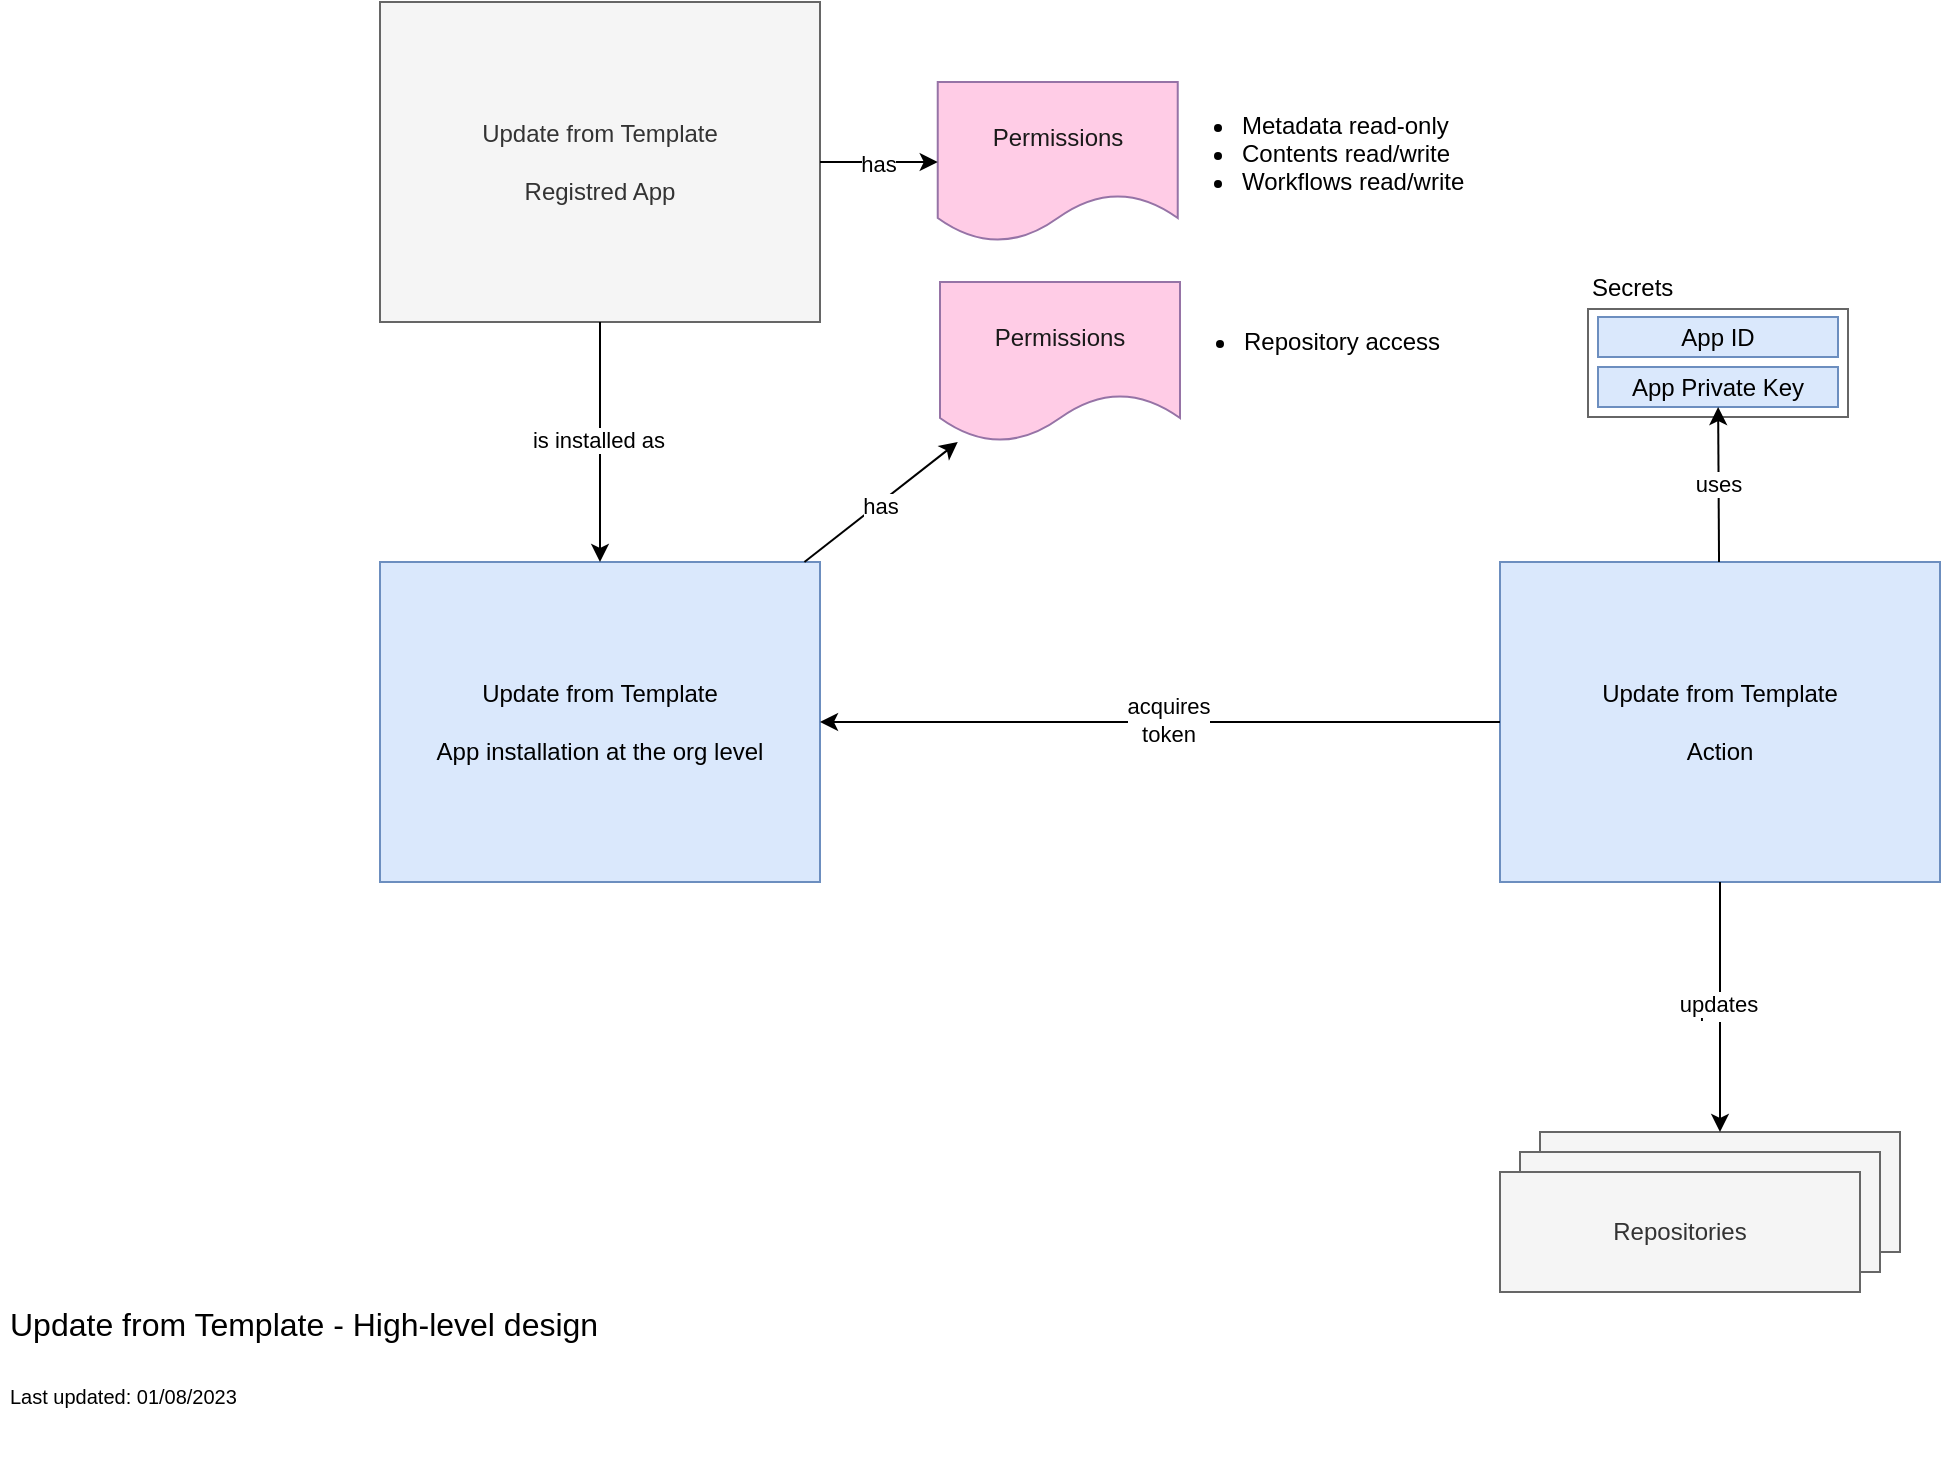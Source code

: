<mxfile version="21.6.5" type="device">
  <diagram name="Update from Template - High-level design" id="HNA4ruy8jlA4YYfhhtkU">
    <mxGraphModel dx="2313" dy="1334" grid="1" gridSize="5" guides="1" tooltips="1" connect="1" arrows="1" fold="1" page="1" pageScale="1" pageWidth="1169" pageHeight="827" background="none" math="0" shadow="0">
      <root>
        <mxCell id="0" />
        <mxCell id="1" parent="0" />
        <mxCell id="tF4kJ36vgRh0v8QVixF1-22" value="" style="rounded=0;whiteSpace=wrap;html=1;fillColor=none;fontColor=#333333;strokeColor=#666666;" vertex="1" parent="1">
          <mxGeometry x="799" y="244.5" width="130" height="54" as="geometry" />
        </mxCell>
        <mxCell id="ivtmZmyJrMCVqw1YNCTe-31" value="Update from Template&lt;br&gt;&lt;br&gt;Registred App" style="rounded=0;whiteSpace=wrap;html=1;fillColor=#f5f5f5;strokeColor=#666666;fontColor=#333333;" parent="1" vertex="1">
          <mxGeometry x="195" y="91" width="220" height="160" as="geometry" />
        </mxCell>
        <mxCell id="ivtmZmyJrMCVqw1YNCTe-40" value="&lt;h1&gt;&lt;span style=&quot;font-size: 16px; background-color: initial; font-weight: normal;&quot;&gt;Update from Template - High-level design&lt;/span&gt;&lt;br&gt;&lt;/h1&gt;&lt;p&gt;&lt;span style=&quot;font-size: 10px; background-color: initial;&quot;&gt;Last updated: 01/08/2023&lt;/span&gt;&lt;br&gt;&lt;/p&gt;" style="text;html=1;strokeColor=none;fillColor=none;spacing=5;spacingTop=-20;whiteSpace=wrap;overflow=hidden;rounded=0;" parent="1" vertex="1">
          <mxGeometry x="5" y="730" width="315" height="90" as="geometry" />
        </mxCell>
        <mxCell id="tF4kJ36vgRh0v8QVixF1-1" value="Update from Template&lt;br&gt;&lt;br&gt;App installation at the org level" style="rounded=0;whiteSpace=wrap;html=1;fillColor=#dae8fc;strokeColor=#6c8ebf;" vertex="1" parent="1">
          <mxGeometry x="195" y="371" width="220" height="160" as="geometry" />
        </mxCell>
        <mxCell id="tF4kJ36vgRh0v8QVixF1-2" value="Update from Template&lt;br&gt;&lt;br&gt;Action" style="rounded=0;whiteSpace=wrap;html=1;fillColor=#dae8fc;strokeColor=#6c8ebf;" vertex="1" parent="1">
          <mxGeometry x="755" y="371" width="220" height="160" as="geometry" />
        </mxCell>
        <mxCell id="LwBWUpAdodE-Z5iKHwp5-1" value="Permissions" style="shape=document;whiteSpace=wrap;html=1;boundedLbl=1;fillColor=#FFCCE6;strokeColor=#9673a6;fontColor=#1A1A1A;fontStyle=0" parent="1" vertex="1">
          <mxGeometry x="473.87" y="131" width="120" height="80" as="geometry" />
        </mxCell>
        <mxCell id="tF4kJ36vgRh0v8QVixF1-3" value="Permissions" style="shape=document;whiteSpace=wrap;html=1;boundedLbl=1;fillColor=#FFCCE6;strokeColor=#9673a6;fontColor=#1A1A1A;fontStyle=0" vertex="1" parent="1">
          <mxGeometry x="475" y="231" width="120" height="80" as="geometry" />
        </mxCell>
        <mxCell id="tF4kJ36vgRh0v8QVixF1-6" value="" style="rounded=0;whiteSpace=wrap;html=1;fillColor=#f5f5f5;strokeColor=#666666;fontColor=#333333;" vertex="1" parent="1">
          <mxGeometry x="775" y="656" width="180" height="60" as="geometry" />
        </mxCell>
        <mxCell id="tF4kJ36vgRh0v8QVixF1-5" value="" style="rounded=0;whiteSpace=wrap;html=1;fillColor=#f5f5f5;strokeColor=#666666;fontColor=#333333;" vertex="1" parent="1">
          <mxGeometry x="765" y="666" width="180" height="60" as="geometry" />
        </mxCell>
        <mxCell id="tF4kJ36vgRh0v8QVixF1-4" value="Repositories" style="rounded=0;whiteSpace=wrap;html=1;fillColor=#f5f5f5;strokeColor=#666666;fontColor=#333333;" vertex="1" parent="1">
          <mxGeometry x="755" y="676" width="180" height="60" as="geometry" />
        </mxCell>
        <mxCell id="tF4kJ36vgRh0v8QVixF1-7" value="" style="endArrow=classic;html=1;rounded=0;" edge="1" parent="1" source="tF4kJ36vgRh0v8QVixF1-1" target="tF4kJ36vgRh0v8QVixF1-3">
          <mxGeometry width="50" height="50" relative="1" as="geometry">
            <mxPoint x="715" y="501" as="sourcePoint" />
            <mxPoint x="765" y="451" as="targetPoint" />
          </mxGeometry>
        </mxCell>
        <mxCell id="tF4kJ36vgRh0v8QVixF1-8" value="has" style="edgeLabel;html=1;align=center;verticalAlign=middle;resizable=0;points=[];" vertex="1" connectable="0" parent="tF4kJ36vgRh0v8QVixF1-7">
          <mxGeometry x="-0.023" y="-1" relative="1" as="geometry">
            <mxPoint as="offset" />
          </mxGeometry>
        </mxCell>
        <mxCell id="tF4kJ36vgRh0v8QVixF1-9" value="" style="endArrow=classic;html=1;rounded=0;" edge="1" parent="1" source="ivtmZmyJrMCVqw1YNCTe-31" target="LwBWUpAdodE-Z5iKHwp5-1">
          <mxGeometry width="50" height="50" relative="1" as="geometry">
            <mxPoint x="309" y="446" as="sourcePoint" />
            <mxPoint x="313" y="521" as="targetPoint" />
          </mxGeometry>
        </mxCell>
        <mxCell id="tF4kJ36vgRh0v8QVixF1-10" value="has" style="edgeLabel;html=1;align=center;verticalAlign=middle;resizable=0;points=[];" vertex="1" connectable="0" parent="tF4kJ36vgRh0v8QVixF1-9">
          <mxGeometry x="-0.023" y="-1" relative="1" as="geometry">
            <mxPoint as="offset" />
          </mxGeometry>
        </mxCell>
        <mxCell id="tF4kJ36vgRh0v8QVixF1-11" value="" style="endArrow=classic;html=1;rounded=0;" edge="1" parent="1" source="ivtmZmyJrMCVqw1YNCTe-31" target="tF4kJ36vgRh0v8QVixF1-1">
          <mxGeometry width="50" height="50" relative="1" as="geometry">
            <mxPoint x="305" y="281" as="sourcePoint" />
            <mxPoint x="515" y="286" as="targetPoint" />
          </mxGeometry>
        </mxCell>
        <mxCell id="tF4kJ36vgRh0v8QVixF1-12" value="is installed as" style="edgeLabel;html=1;align=center;verticalAlign=middle;resizable=0;points=[];" vertex="1" connectable="0" parent="tF4kJ36vgRh0v8QVixF1-11">
          <mxGeometry x="-0.023" y="-1" relative="1" as="geometry">
            <mxPoint as="offset" />
          </mxGeometry>
        </mxCell>
        <mxCell id="tF4kJ36vgRh0v8QVixF1-13" value="" style="endArrow=classic;html=1;rounded=0;" edge="1" parent="1" source="tF4kJ36vgRh0v8QVixF1-2" target="tF4kJ36vgRh0v8QVixF1-1">
          <mxGeometry width="50" height="50" relative="1" as="geometry">
            <mxPoint x="309" y="406" as="sourcePoint" />
            <mxPoint x="313" y="481" as="targetPoint" />
          </mxGeometry>
        </mxCell>
        <mxCell id="tF4kJ36vgRh0v8QVixF1-14" value="acquires&lt;br&gt;token" style="edgeLabel;html=1;align=center;verticalAlign=middle;resizable=0;points=[];" vertex="1" connectable="0" parent="tF4kJ36vgRh0v8QVixF1-13">
          <mxGeometry x="-0.023" y="-1" relative="1" as="geometry">
            <mxPoint as="offset" />
          </mxGeometry>
        </mxCell>
        <mxCell id="tF4kJ36vgRh0v8QVixF1-15" value="update" style="endArrow=classic;html=1;rounded=0;" edge="1" parent="1" source="tF4kJ36vgRh0v8QVixF1-2" target="tF4kJ36vgRh0v8QVixF1-6">
          <mxGeometry width="50" height="50" relative="1" as="geometry">
            <mxPoint x="575" y="339" as="sourcePoint" />
            <mxPoint x="350" y="333" as="targetPoint" />
          </mxGeometry>
        </mxCell>
        <mxCell id="tF4kJ36vgRh0v8QVixF1-16" value="updates" style="edgeLabel;html=1;align=center;verticalAlign=middle;resizable=0;points=[];" vertex="1" connectable="0" parent="tF4kJ36vgRh0v8QVixF1-15">
          <mxGeometry x="-0.023" y="-1" relative="1" as="geometry">
            <mxPoint as="offset" />
          </mxGeometry>
        </mxCell>
        <mxCell id="tF4kJ36vgRh0v8QVixF1-18" value="&lt;ul&gt;&lt;li&gt;Metadata read-only&lt;/li&gt;&lt;li&gt;Contents read/write&lt;/li&gt;&lt;li&gt;Workflows read/write&lt;/li&gt;&lt;/ul&gt;" style="text;strokeColor=none;fillColor=none;html=1;whiteSpace=wrap;verticalAlign=middle;overflow=hidden;horizontal=1;" vertex="1" parent="1">
          <mxGeometry x="583.87" y="131" width="220" height="60" as="geometry" />
        </mxCell>
        <mxCell id="tF4kJ36vgRh0v8QVixF1-19" value="&lt;ul&gt;&lt;li&gt;Repository access&lt;/li&gt;&lt;/ul&gt;" style="text;strokeColor=none;fillColor=none;html=1;whiteSpace=wrap;verticalAlign=middle;overflow=hidden;horizontal=1;" vertex="1" parent="1">
          <mxGeometry x="585" y="231" width="220" height="60" as="geometry" />
        </mxCell>
        <mxCell id="tF4kJ36vgRh0v8QVixF1-20" value="App ID" style="rounded=0;whiteSpace=wrap;html=1;fillColor=#dae8fc;strokeColor=#6c8ebf;" vertex="1" parent="1">
          <mxGeometry x="804" y="248.5" width="120" height="20" as="geometry" />
        </mxCell>
        <mxCell id="tF4kJ36vgRh0v8QVixF1-21" value="App Private Key" style="rounded=0;whiteSpace=wrap;html=1;fillColor=#dae8fc;strokeColor=#6c8ebf;" vertex="1" parent="1">
          <mxGeometry x="804" y="273.5" width="120" height="20" as="geometry" />
        </mxCell>
        <mxCell id="tF4kJ36vgRh0v8QVixF1-23" value="Secrets" style="text;html=1;strokeColor=none;fillColor=none;align=left;verticalAlign=middle;whiteSpace=wrap;rounded=0;" vertex="1" parent="1">
          <mxGeometry x="799" y="223.5" width="50" height="21" as="geometry" />
        </mxCell>
        <mxCell id="tF4kJ36vgRh0v8QVixF1-24" value="uses" style="endArrow=classic;html=1;rounded=0;" edge="1" parent="1" source="tF4kJ36vgRh0v8QVixF1-2" target="tF4kJ36vgRh0v8QVixF1-21">
          <mxGeometry width="50" height="50" relative="1" as="geometry">
            <mxPoint x="870" y="536" as="sourcePoint" />
            <mxPoint x="870" y="661" as="targetPoint" />
          </mxGeometry>
        </mxCell>
      </root>
    </mxGraphModel>
  </diagram>
</mxfile>
